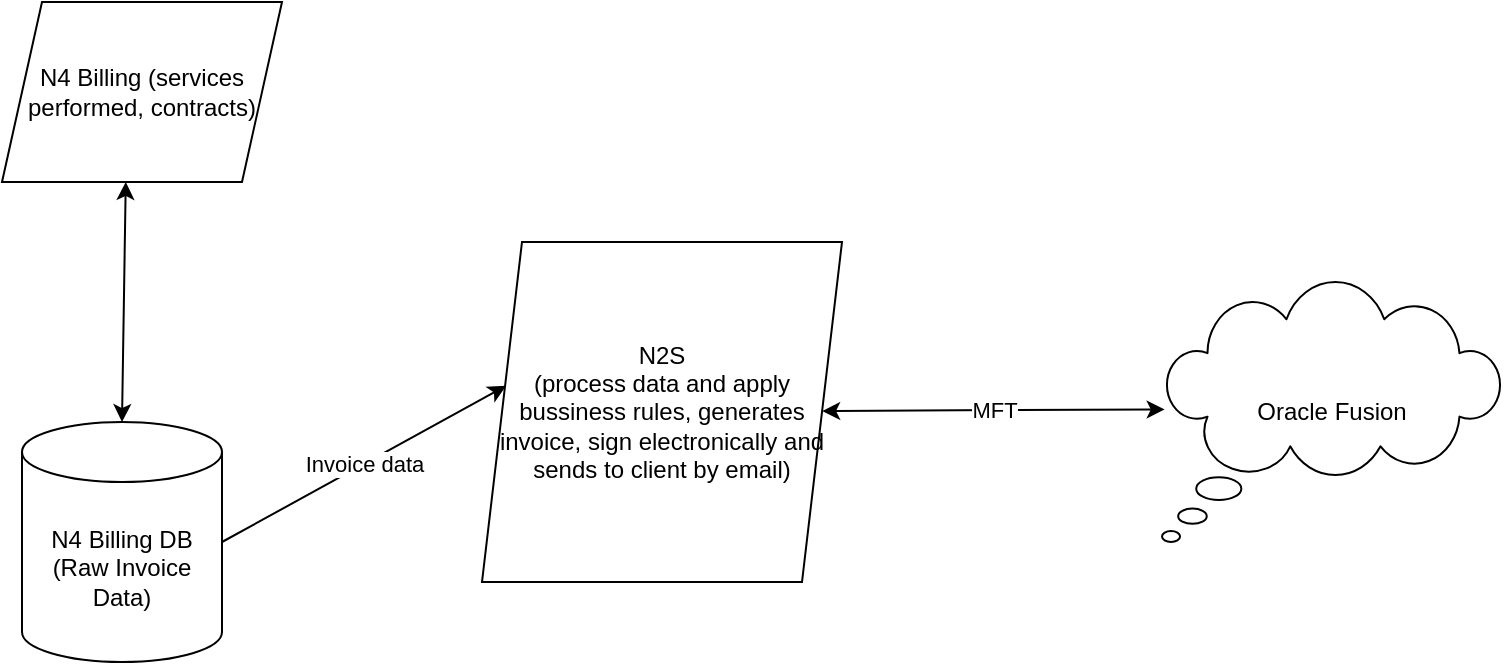 <mxfile version="16.5.3" type="github">
  <diagram id="yptb5B2aofKZQN_C4duo" name="Page-1">
    <mxGraphModel dx="2062" dy="1044" grid="1" gridSize="10" guides="1" tooltips="1" connect="1" arrows="1" fold="1" page="1" pageScale="1" pageWidth="1169" pageHeight="827" math="0" shadow="0">
      <root>
        <mxCell id="0" />
        <mxCell id="1" parent="0" />
        <mxCell id="2JBbDmmwrZ8TRhYNZVzx-1" value="N4 Billing (services performed, contracts)" style="shape=parallelogram;perimeter=parallelogramPerimeter;whiteSpace=wrap;html=1;fixedSize=1;" parent="1" vertex="1">
          <mxGeometry x="120" y="200" width="140" height="90" as="geometry" />
        </mxCell>
        <mxCell id="2JBbDmmwrZ8TRhYNZVzx-2" value="N4 Billing DB&lt;br&gt;(Raw Invoice Data)" style="shape=cylinder3;whiteSpace=wrap;html=1;boundedLbl=1;backgroundOutline=1;size=15;" parent="1" vertex="1">
          <mxGeometry x="130" y="410" width="100" height="120" as="geometry" />
        </mxCell>
        <mxCell id="2JBbDmmwrZ8TRhYNZVzx-3" value="" style="endArrow=classic;html=1;rounded=0;exitX=0.442;exitY=1;exitDx=0;exitDy=0;exitPerimeter=0;entryX=0.5;entryY=0;entryDx=0;entryDy=0;entryPerimeter=0;startArrow=classic;startFill=1;strokeWidth=1;" parent="1" source="2JBbDmmwrZ8TRhYNZVzx-1" target="2JBbDmmwrZ8TRhYNZVzx-2" edge="1">
          <mxGeometry relative="1" as="geometry">
            <mxPoint x="420" y="610" as="sourcePoint" />
            <mxPoint x="160" y="390" as="targetPoint" />
          </mxGeometry>
        </mxCell>
        <mxCell id="2JBbDmmwrZ8TRhYNZVzx-7" value="N2S&lt;br&gt;(process data and apply bussiness rules, generates invoice, sign electronically and sends to client by email)" style="shape=parallelogram;perimeter=parallelogramPerimeter;whiteSpace=wrap;html=1;fixedSize=1;" parent="1" vertex="1">
          <mxGeometry x="360" y="320" width="180" height="170" as="geometry" />
        </mxCell>
        <mxCell id="2JBbDmmwrZ8TRhYNZVzx-8" value="Invoice data" style="endArrow=classic;html=1;rounded=0;strokeWidth=1;exitX=1;exitY=0.5;exitDx=0;exitDy=0;exitPerimeter=0;entryX=0.067;entryY=0.423;entryDx=0;entryDy=0;entryPerimeter=0;" parent="1" source="2JBbDmmwrZ8TRhYNZVzx-2" target="2JBbDmmwrZ8TRhYNZVzx-7" edge="1">
          <mxGeometry relative="1" as="geometry">
            <mxPoint x="420" y="610" as="sourcePoint" />
            <mxPoint x="520" y="610" as="targetPoint" />
            <Array as="points" />
          </mxGeometry>
        </mxCell>
        <mxCell id="2JBbDmmwrZ8TRhYNZVzx-10" value="Oracle Fusion" style="whiteSpace=wrap;html=1;shape=mxgraph.basic.cloud_callout" parent="1" vertex="1">
          <mxGeometry x="700" y="340" width="170" height="130" as="geometry" />
        </mxCell>
        <mxCell id="2JBbDmmwrZ8TRhYNZVzx-11" value="MFT" style="endArrow=classic;html=1;rounded=0;strokeWidth=1;entryX=0.008;entryY=0.49;entryDx=0;entryDy=0;entryPerimeter=0;startArrow=classic;startFill=1;" parent="1" source="2JBbDmmwrZ8TRhYNZVzx-7" target="2JBbDmmwrZ8TRhYNZVzx-10" edge="1">
          <mxGeometry relative="1" as="geometry">
            <mxPoint x="550" y="395" as="sourcePoint" />
            <mxPoint x="520" y="560" as="targetPoint" />
            <Array as="points">
              <mxPoint x="620" y="404" />
            </Array>
          </mxGeometry>
        </mxCell>
      </root>
    </mxGraphModel>
  </diagram>
</mxfile>
